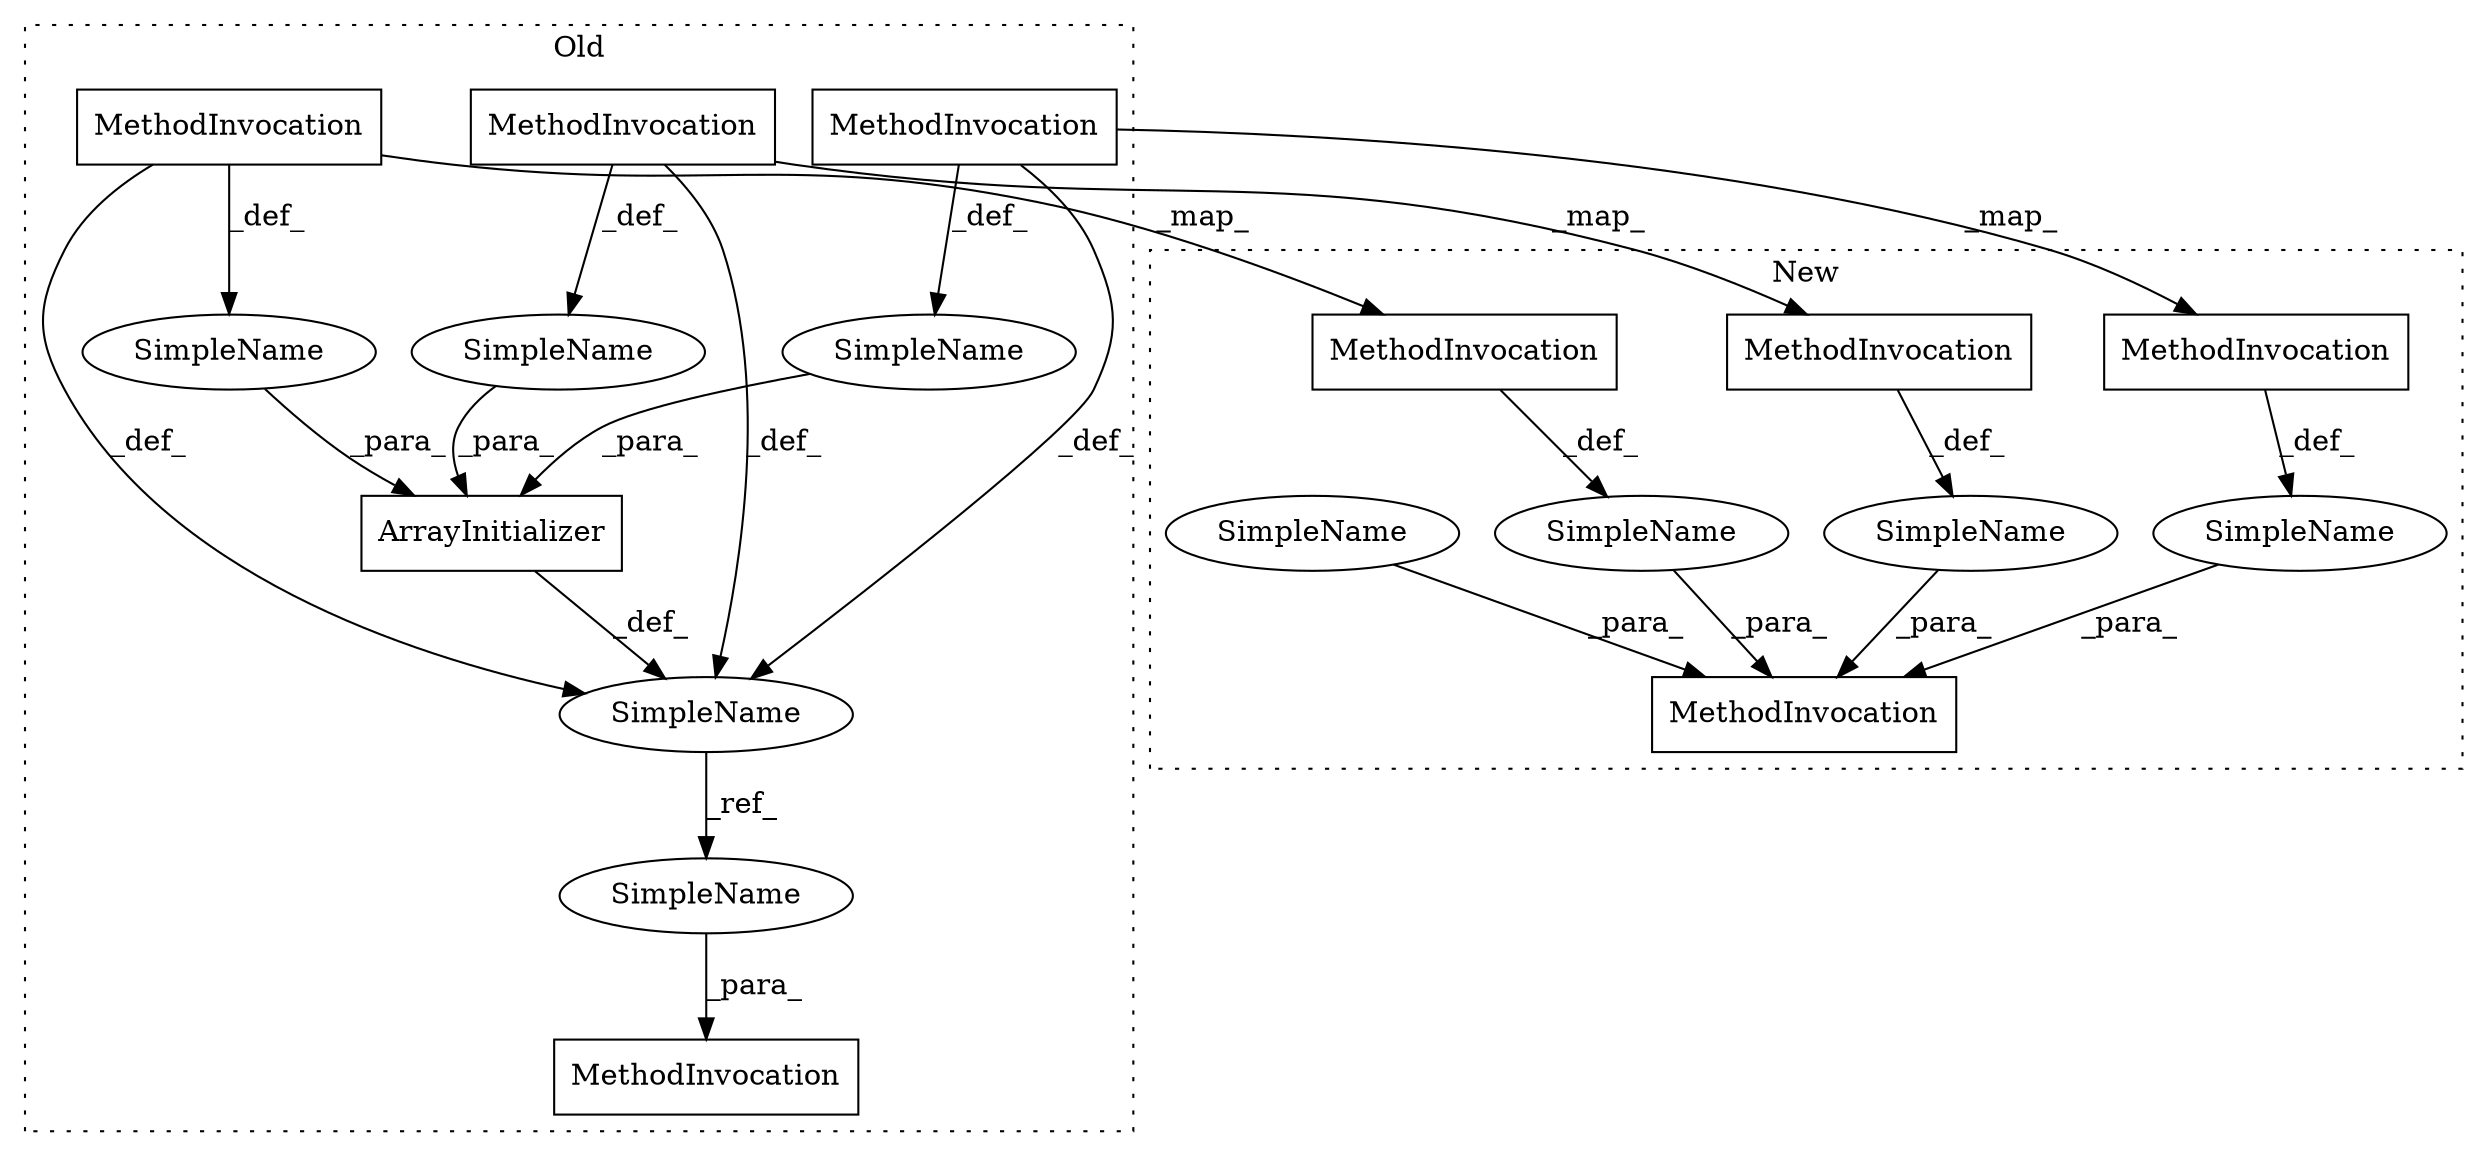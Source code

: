 digraph G {
subgraph cluster0 {
1 [label="ArrayInitializer" a="4" s="2137,2412" l="1,1" shape="box"];
5 [label="MethodInvocation" a="32" s="2406" l="6" shape="box"];
6 [label="MethodInvocation" a="32" s="2168,2188" l="7,1" shape="box"];
8 [label="MethodInvocation" a="32" s="2147,2157" l="9,1" shape="box"];
9 [label="MethodInvocation" a="32" s="2439,2460" l="11,1" shape="box"];
10 [label="SimpleName" a="42" s="2117" l="10" shape="ellipse"];
12 [label="SimpleName" a="42" s="2450" l="10" shape="ellipse"];
13 [label="SimpleName" a="42" s="" l="" shape="ellipse"];
15 [label="SimpleName" a="42" s="" l="" shape="ellipse"];
18 [label="SimpleName" a="42" s="" l="" shape="ellipse"];
label = "Old";
style="dotted";
}
subgraph cluster1 {
2 [label="MethodInvocation" a="32" s="2115,2400" l="11,1" shape="box"];
3 [label="MethodInvocation" a="32" s="2156,2176" l="7,1" shape="box"];
4 [label="MethodInvocation" a="32" s="2394" l="6" shape="box"];
7 [label="MethodInvocation" a="32" s="2135,2145" l="9,1" shape="box"];
11 [label="SimpleName" a="42" s="" l="" shape="ellipse"];
14 [label="SimpleName" a="42" s="" l="" shape="ellipse"];
16 [label="SimpleName" a="42" s="" l="" shape="ellipse"];
17 [label="SimpleName" a="42" s="" l="" shape="ellipse"];
label = "New";
style="dotted";
}
1 -> 10 [label="_def_"];
3 -> 14 [label="_def_"];
4 -> 11 [label="_def_"];
5 -> 4 [label="_map_"];
5 -> 13 [label="_def_"];
5 -> 10 [label="_def_"];
6 -> 18 [label="_def_"];
6 -> 10 [label="_def_"];
6 -> 3 [label="_map_"];
7 -> 16 [label="_def_"];
8 -> 10 [label="_def_"];
8 -> 15 [label="_def_"];
8 -> 7 [label="_map_"];
10 -> 12 [label="_ref_"];
11 -> 2 [label="_para_"];
12 -> 9 [label="_para_"];
13 -> 1 [label="_para_"];
14 -> 2 [label="_para_"];
15 -> 1 [label="_para_"];
16 -> 2 [label="_para_"];
17 -> 2 [label="_para_"];
18 -> 1 [label="_para_"];
}